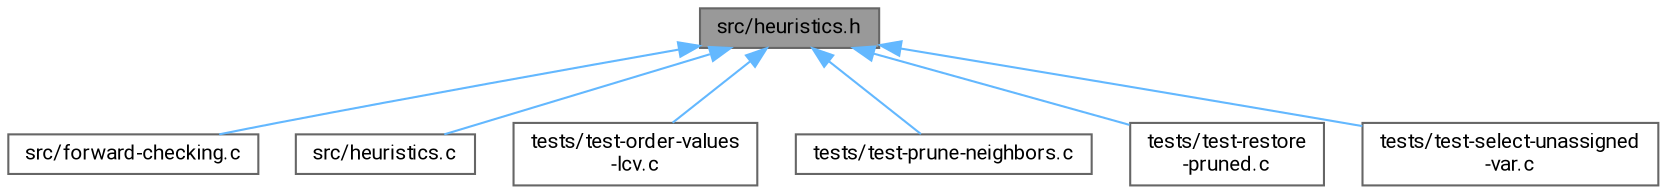 digraph "src/heuristics.h"
{
 // LATEX_PDF_SIZE
  bgcolor="transparent";
  edge [fontname=Roboto,fontsize=10,labelfontname=Roboto,labelfontsize=10];
  node [fontname=Roboto,fontsize=10,shape=box,height=0.2,width=0.4];
  Node1 [id="Node000001",label="src/heuristics.h",height=0.2,width=0.4,color="gray40", fillcolor="grey60", style="filled", fontcolor="black",tooltip="Heuristics for improving CSP solver performance."];
  Node1 -> Node2 [id="edge1_Node000001_Node000002",dir="back",color="steelblue1",style="solid",tooltip=" "];
  Node2 [id="Node000002",label="src/forward-checking.c",height=0.2,width=0.4,color="grey40", fillcolor="white", style="filled",URL="$forward-checking_8c.html",tooltip="Forward checking algorithm with MRV and LCV heuristics implementation."];
  Node1 -> Node3 [id="edge2_Node000001_Node000003",dir="back",color="steelblue1",style="solid",tooltip=" "];
  Node3 [id="Node000003",label="src/heuristics.c",height=0.2,width=0.4,color="grey40", fillcolor="white", style="filled",URL="$heuristics_8c.html",tooltip="Implementation of heuristics for improving CSP solver performance."];
  Node1 -> Node4 [id="edge3_Node000001_Node000004",dir="back",color="steelblue1",style="solid",tooltip=" "];
  Node4 [id="Node000004",label="tests/test-order-values\l-lcv.c",height=0.2,width=0.4,color="grey40", fillcolor="white", style="filled",URL="$test-order-values-lcv_8c.html",tooltip=" "];
  Node1 -> Node5 [id="edge4_Node000001_Node000005",dir="back",color="steelblue1",style="solid",tooltip=" "];
  Node5 [id="Node000005",label="tests/test-prune-neighbors.c",height=0.2,width=0.4,color="grey40", fillcolor="white", style="filled",URL="$test-prune-neighbors_8c.html",tooltip=" "];
  Node1 -> Node6 [id="edge5_Node000001_Node000006",dir="back",color="steelblue1",style="solid",tooltip=" "];
  Node6 [id="Node000006",label="tests/test-restore\l-pruned.c",height=0.2,width=0.4,color="grey40", fillcolor="white", style="filled",URL="$test-restore-pruned_8c.html",tooltip=" "];
  Node1 -> Node7 [id="edge6_Node000001_Node000007",dir="back",color="steelblue1",style="solid",tooltip=" "];
  Node7 [id="Node000007",label="tests/test-select-unassigned\l-var.c",height=0.2,width=0.4,color="grey40", fillcolor="white", style="filled",URL="$test-select-unassigned-var_8c.html",tooltip=" "];
}
